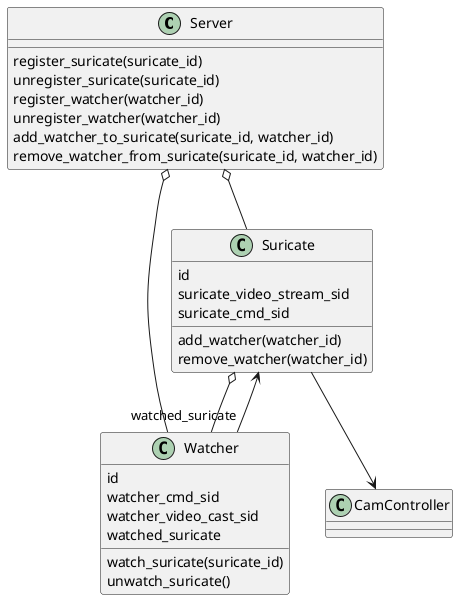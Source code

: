 @startuml classdiag

class Server {

  register_suricate(suricate_id)
  unregister_suricate(suricate_id)
  register_watcher(watcher_id)
  unregister_watcher(watcher_id)
  add_watcher_to_suricate(suricate_id, watcher_id)
  remove_watcher_from_suricate(suricate_id, watcher_id)
}

class Suricate {

  id
  suricate_video_stream_sid
  suricate_cmd_sid
  
  add_watcher(watcher_id)
  remove_watcher(watcher_id)

}

class Watcher {

  id
  watcher_cmd_sid
  watcher_video_cast_sid
  watched_suricate

  watch_suricate(suricate_id)
  unwatch_suricate()

}

Server o-- Suricate
Server o-- Watcher
Watcher "watched_suricate" --> Suricate
Suricate o-- Watcher
Suricate --> CamController

@enduml